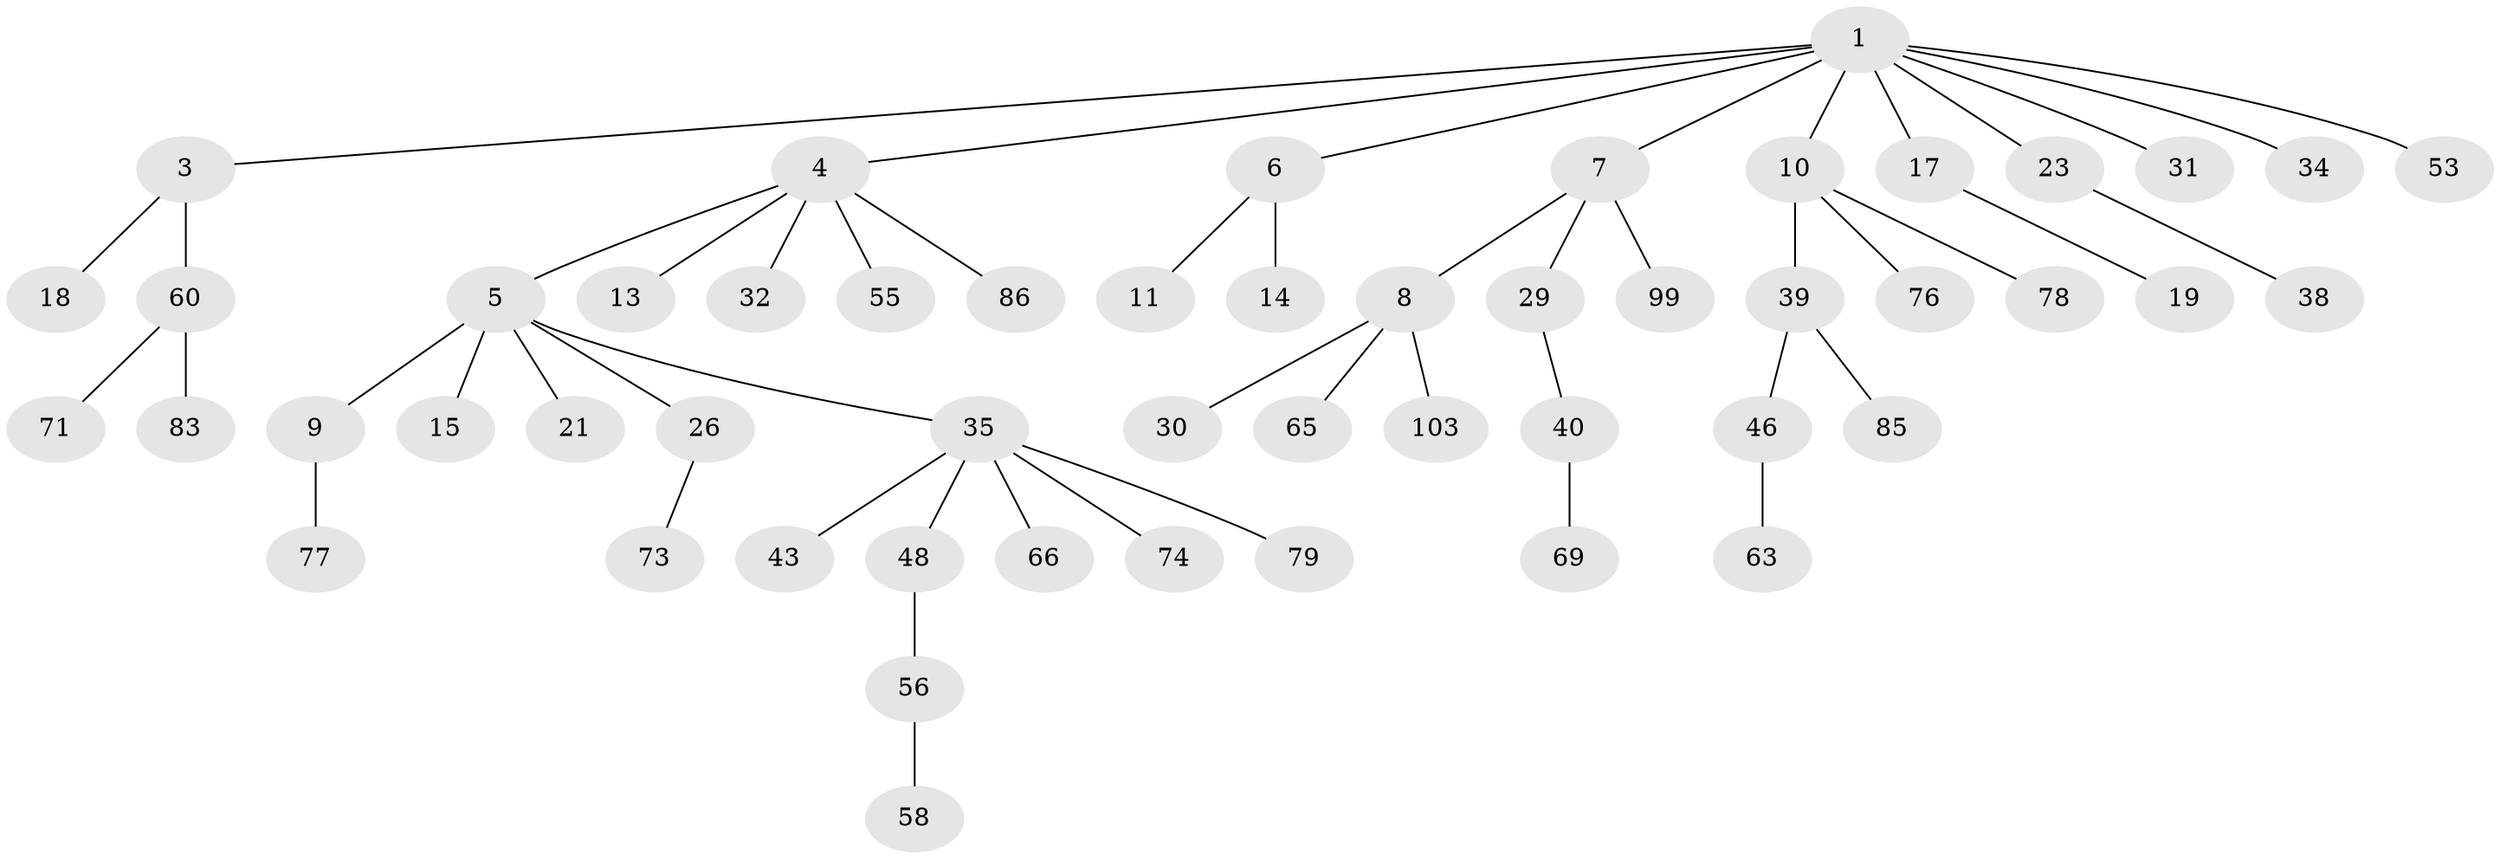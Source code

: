 // original degree distribution, {6: 0.028846153846153848, 4: 0.057692307692307696, 7: 0.009615384615384616, 5: 0.019230769230769232, 1: 0.49038461538461536, 3: 0.1346153846153846, 2: 0.25961538461538464}
// Generated by graph-tools (version 1.1) at 2025/15/03/09/25 04:15:23]
// undirected, 52 vertices, 51 edges
graph export_dot {
graph [start="1"]
  node [color=gray90,style=filled];
  1 [super="+2"];
  3 [super="+92+27"];
  4 [super="+54+12"];
  5;
  6 [super="+61"];
  7 [super="+52+33+62"];
  8 [super="+22"];
  9 [super="+96+44+42+16"];
  10 [super="+25+24+90"];
  11;
  13 [super="+75"];
  14;
  15 [super="+64+20"];
  17 [super="+59"];
  18 [super="+95+45"];
  19 [super="+47+28"];
  21;
  23;
  26 [super="+80"];
  29;
  30;
  31;
  32 [super="+57"];
  34 [super="+41"];
  35 [super="+36+37"];
  38;
  39;
  40 [super="+67"];
  43;
  46;
  48 [super="+50+68+49"];
  53;
  55;
  56;
  58;
  60 [super="+70"];
  63;
  65;
  66 [super="+97"];
  69 [super="+104"];
  71;
  73;
  74;
  76;
  77 [super="+81"];
  78 [super="+89"];
  79;
  83;
  85;
  86;
  99;
  103;
  1 -- 3;
  1 -- 4;
  1 -- 6;
  1 -- 23;
  1 -- 53;
  1 -- 34;
  1 -- 17;
  1 -- 7;
  1 -- 10;
  1 -- 31;
  3 -- 18;
  3 -- 60;
  4 -- 5;
  4 -- 86;
  4 -- 55;
  4 -- 32;
  4 -- 13;
  5 -- 9;
  5 -- 15;
  5 -- 21;
  5 -- 26;
  5 -- 35;
  6 -- 11;
  6 -- 14;
  7 -- 8;
  7 -- 29;
  7 -- 99;
  8 -- 65;
  8 -- 103;
  8 -- 30;
  9 -- 77;
  10 -- 76;
  10 -- 78;
  10 -- 39;
  17 -- 19;
  23 -- 38;
  26 -- 73;
  29 -- 40;
  35 -- 74;
  35 -- 48;
  35 -- 43;
  35 -- 66;
  35 -- 79;
  39 -- 46;
  39 -- 85;
  40 -- 69;
  46 -- 63;
  48 -- 56;
  56 -- 58;
  60 -- 83;
  60 -- 71;
}
